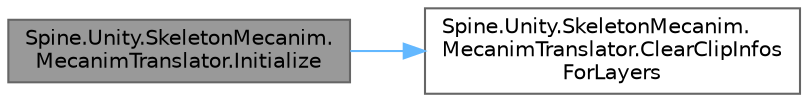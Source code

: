 digraph "Spine.Unity.SkeletonMecanim.MecanimTranslator.Initialize"
{
 // LATEX_PDF_SIZE
  bgcolor="transparent";
  edge [fontname=Helvetica,fontsize=10,labelfontname=Helvetica,labelfontsize=10];
  node [fontname=Helvetica,fontsize=10,shape=box,height=0.2,width=0.4];
  rankdir="LR";
  Node1 [id="Node000001",label="Spine.Unity.SkeletonMecanim.\lMecanimTranslator.Initialize",height=0.2,width=0.4,color="gray40", fillcolor="grey60", style="filled", fontcolor="black",tooltip=" "];
  Node1 -> Node2 [id="edge1_Node000001_Node000002",color="steelblue1",style="solid",tooltip=" "];
  Node2 [id="Node000002",label="Spine.Unity.SkeletonMecanim.\lMecanimTranslator.ClearClipInfos\lForLayers",height=0.2,width=0.4,color="grey40", fillcolor="white", style="filled",URL="$class_spine_1_1_unity_1_1_skeleton_mecanim_1_1_mecanim_translator.html#af3ef4ece59a5a890b24ca1cae946b631",tooltip=" "];
}
